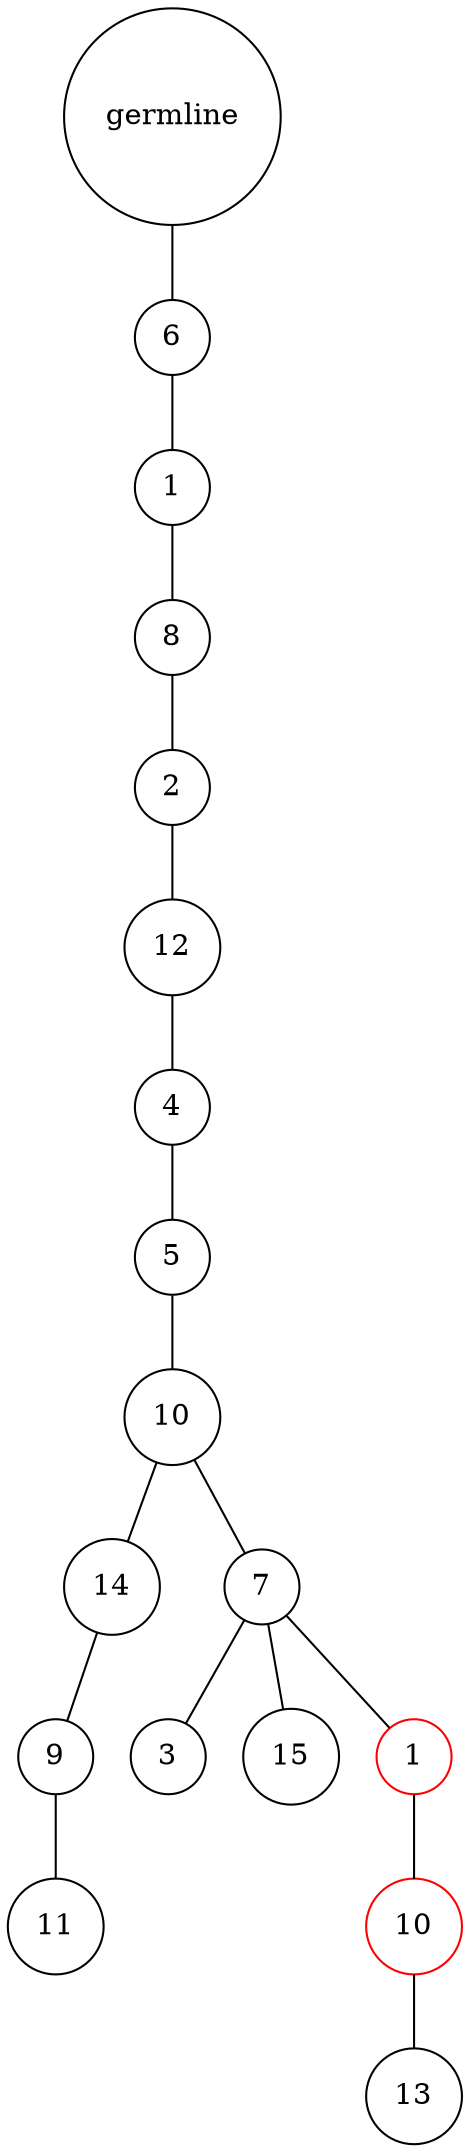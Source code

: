 graph {
	rankdir=UD;
	splines=line;
	node [shape=circle]
	"0x7f2599632280" [label="germline"];
	"0x7f25996322b0" [label="6"];
	"0x7f2599632280" -- "0x7f25996322b0" ;
	"0x7f25996322e0" [label="1"];
	"0x7f25996322b0" -- "0x7f25996322e0" ;
	"0x7f2599632310" [label="8"];
	"0x7f25996322e0" -- "0x7f2599632310" ;
	"0x7f2599632340" [label="2"];
	"0x7f2599632310" -- "0x7f2599632340" ;
	"0x7f2599632370" [label="12"];
	"0x7f2599632340" -- "0x7f2599632370" ;
	"0x7f25996323a0" [label="4"];
	"0x7f2599632370" -- "0x7f25996323a0" ;
	"0x7f25996323d0" [label="5"];
	"0x7f25996323a0" -- "0x7f25996323d0" ;
	"0x7f2599632400" [label="10"];
	"0x7f25996323d0" -- "0x7f2599632400" ;
	"0x7f2599632430" [label="14"];
	"0x7f2599632400" -- "0x7f2599632430" ;
	"0x7f2599632460" [label="9"];
	"0x7f2599632430" -- "0x7f2599632460" ;
	"0x7f2599632490" [label="11"];
	"0x7f2599632460" -- "0x7f2599632490" ;
	"0x7f25996324c0" [label="7"];
	"0x7f2599632400" -- "0x7f25996324c0" ;
	"0x7f25996324f0" [label="3"];
	"0x7f25996324c0" -- "0x7f25996324f0" ;
	"0x7f2599632520" [label="15"];
	"0x7f25996324c0" -- "0x7f2599632520" ;
	"0x7f2599632550" [label="1",color="red"];
	"0x7f25996324c0" -- "0x7f2599632550" ;
	"0x7f2599632580" [label="10",color="red"];
	"0x7f2599632550" -- "0x7f2599632580" ;
	"0x7f25996325b0" [label="13"];
	"0x7f2599632580" -- "0x7f25996325b0" ;
}
